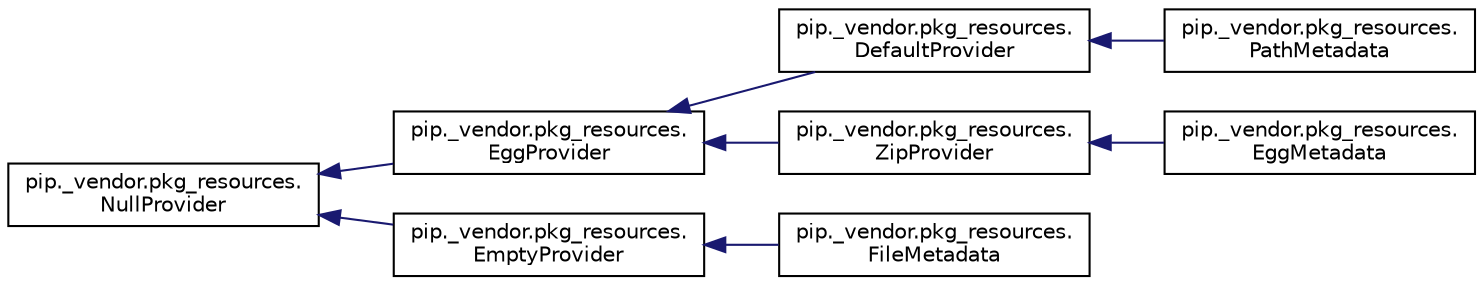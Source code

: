 digraph "Graphical Class Hierarchy"
{
 // LATEX_PDF_SIZE
  edge [fontname="Helvetica",fontsize="10",labelfontname="Helvetica",labelfontsize="10"];
  node [fontname="Helvetica",fontsize="10",shape=record];
  rankdir="LR";
  Node0 [label="pip._vendor.pkg_resources.\lNullProvider",height=0.2,width=0.4,color="black", fillcolor="white", style="filled",URL="$dd/dc4/classpip_1_1__vendor_1_1pkg__resources_1_1_null_provider.html",tooltip=" "];
  Node0 -> Node1 [dir="back",color="midnightblue",fontsize="10",style="solid",fontname="Helvetica"];
  Node1 [label="pip._vendor.pkg_resources.\lEggProvider",height=0.2,width=0.4,color="black", fillcolor="white", style="filled",URL="$d8/d75/classpip_1_1__vendor_1_1pkg__resources_1_1_egg_provider.html",tooltip=" "];
  Node1 -> Node2 [dir="back",color="midnightblue",fontsize="10",style="solid",fontname="Helvetica"];
  Node2 [label="pip._vendor.pkg_resources.\lDefaultProvider",height=0.2,width=0.4,color="black", fillcolor="white", style="filled",URL="$d3/d98/classpip_1_1__vendor_1_1pkg__resources_1_1_default_provider.html",tooltip=" "];
  Node2 -> Node3 [dir="back",color="midnightblue",fontsize="10",style="solid",fontname="Helvetica"];
  Node3 [label="pip._vendor.pkg_resources.\lPathMetadata",height=0.2,width=0.4,color="black", fillcolor="white", style="filled",URL="$dd/d98/classpip_1_1__vendor_1_1pkg__resources_1_1_path_metadata.html",tooltip=" "];
  Node1 -> Node4 [dir="back",color="midnightblue",fontsize="10",style="solid",fontname="Helvetica"];
  Node4 [label="pip._vendor.pkg_resources.\lZipProvider",height=0.2,width=0.4,color="black", fillcolor="white", style="filled",URL="$de/dc9/classpip_1_1__vendor_1_1pkg__resources_1_1_zip_provider.html",tooltip=" "];
  Node4 -> Node5 [dir="back",color="midnightblue",fontsize="10",style="solid",fontname="Helvetica"];
  Node5 [label="pip._vendor.pkg_resources.\lEggMetadata",height=0.2,width=0.4,color="black", fillcolor="white", style="filled",URL="$dd/d2f/classpip_1_1__vendor_1_1pkg__resources_1_1_egg_metadata.html",tooltip=" "];
  Node0 -> Node6 [dir="back",color="midnightblue",fontsize="10",style="solid",fontname="Helvetica"];
  Node6 [label="pip._vendor.pkg_resources.\lEmptyProvider",height=0.2,width=0.4,color="black", fillcolor="white", style="filled",URL="$d7/d94/classpip_1_1__vendor_1_1pkg__resources_1_1_empty_provider.html",tooltip=" "];
  Node6 -> Node7 [dir="back",color="midnightblue",fontsize="10",style="solid",fontname="Helvetica"];
  Node7 [label="pip._vendor.pkg_resources.\lFileMetadata",height=0.2,width=0.4,color="black", fillcolor="white", style="filled",URL="$d8/d2b/classpip_1_1__vendor_1_1pkg__resources_1_1_file_metadata.html",tooltip=" "];
}
